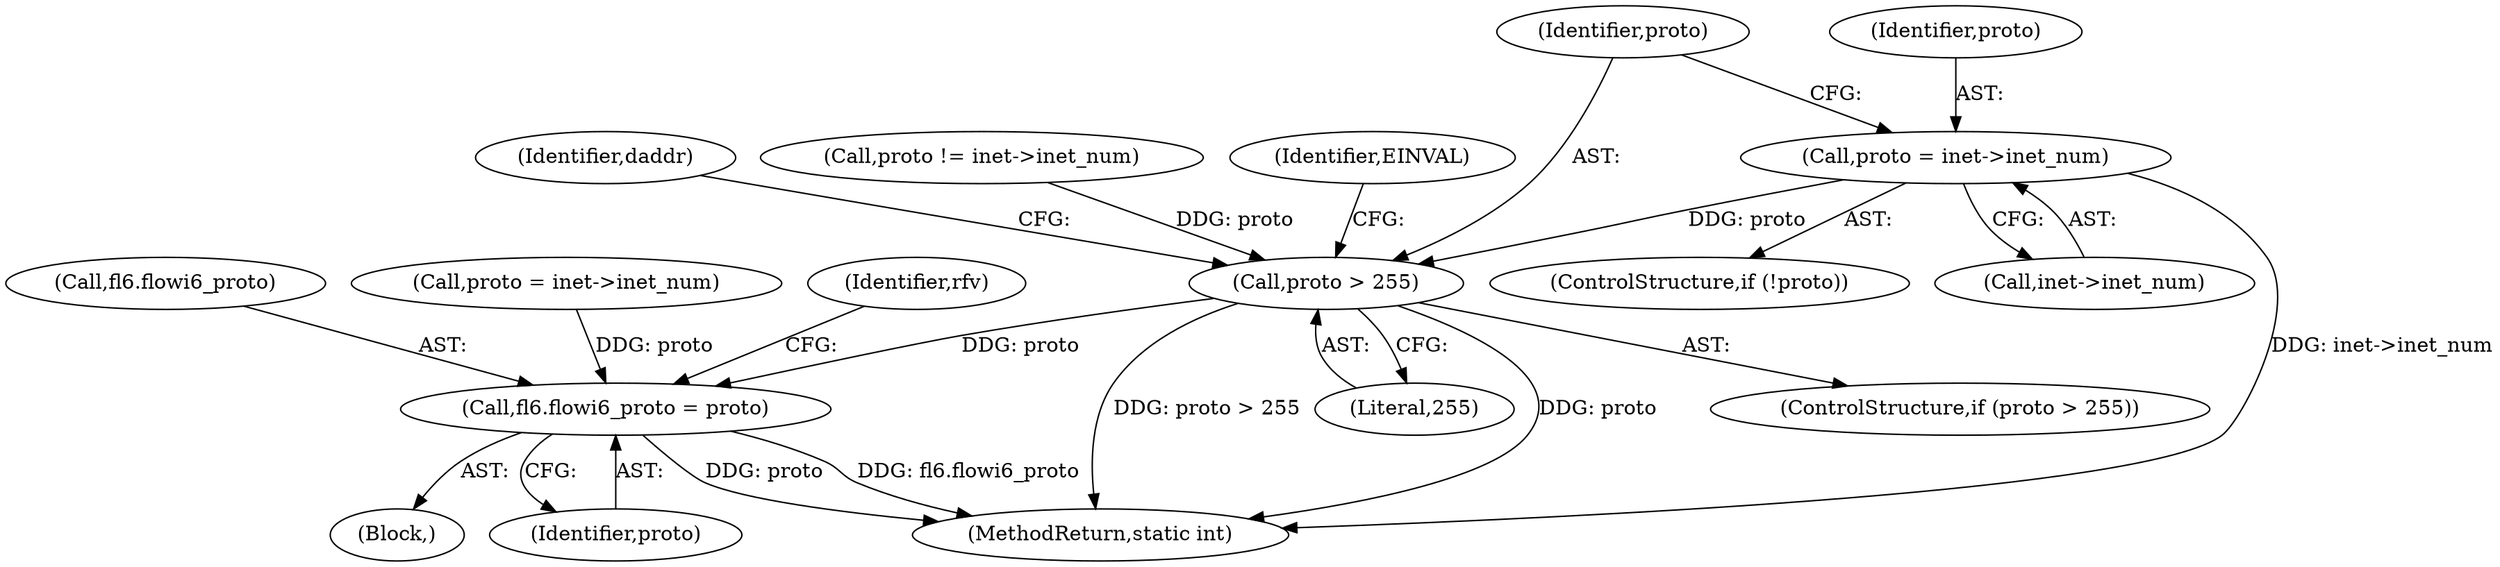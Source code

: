 digraph "0_linux_45f6fad84cc305103b28d73482b344d7f5b76f39_13@pointer" {
"1000232" [label="(Call,proto = inet->inet_num)"];
"1000248" [label="(Call,proto > 255)"];
"1000481" [label="(Call,fl6.flowi6_proto = proto)"];
"1000110" [label="(Block,)"];
"1000232" [label="(Call,proto = inet->inet_num)"];
"1000249" [label="(Identifier,proto)"];
"1000229" [label="(ControlStructure,if (!proto))"];
"1000233" [label="(Identifier,proto)"];
"1000747" [label="(MethodReturn,static int)"];
"1000247" [label="(ControlStructure,if (proto > 255))"];
"1000344" [label="(Call,proto = inet->inet_num)"];
"1000250" [label="(Literal,255)"];
"1000255" [label="(Identifier,daddr)"];
"1000239" [label="(Call,proto != inet->inet_num)"];
"1000488" [label="(Identifier,rfv)"];
"1000485" [label="(Identifier,proto)"];
"1000482" [label="(Call,fl6.flowi6_proto)"];
"1000234" [label="(Call,inet->inet_num)"];
"1000481" [label="(Call,fl6.flowi6_proto = proto)"];
"1000253" [label="(Identifier,EINVAL)"];
"1000248" [label="(Call,proto > 255)"];
"1000232" -> "1000229"  [label="AST: "];
"1000232" -> "1000234"  [label="CFG: "];
"1000233" -> "1000232"  [label="AST: "];
"1000234" -> "1000232"  [label="AST: "];
"1000249" -> "1000232"  [label="CFG: "];
"1000232" -> "1000747"  [label="DDG: inet->inet_num"];
"1000232" -> "1000248"  [label="DDG: proto"];
"1000248" -> "1000247"  [label="AST: "];
"1000248" -> "1000250"  [label="CFG: "];
"1000249" -> "1000248"  [label="AST: "];
"1000250" -> "1000248"  [label="AST: "];
"1000253" -> "1000248"  [label="CFG: "];
"1000255" -> "1000248"  [label="CFG: "];
"1000248" -> "1000747"  [label="DDG: proto > 255"];
"1000248" -> "1000747"  [label="DDG: proto"];
"1000239" -> "1000248"  [label="DDG: proto"];
"1000248" -> "1000481"  [label="DDG: proto"];
"1000481" -> "1000110"  [label="AST: "];
"1000481" -> "1000485"  [label="CFG: "];
"1000482" -> "1000481"  [label="AST: "];
"1000485" -> "1000481"  [label="AST: "];
"1000488" -> "1000481"  [label="CFG: "];
"1000481" -> "1000747"  [label="DDG: proto"];
"1000481" -> "1000747"  [label="DDG: fl6.flowi6_proto"];
"1000344" -> "1000481"  [label="DDG: proto"];
}
